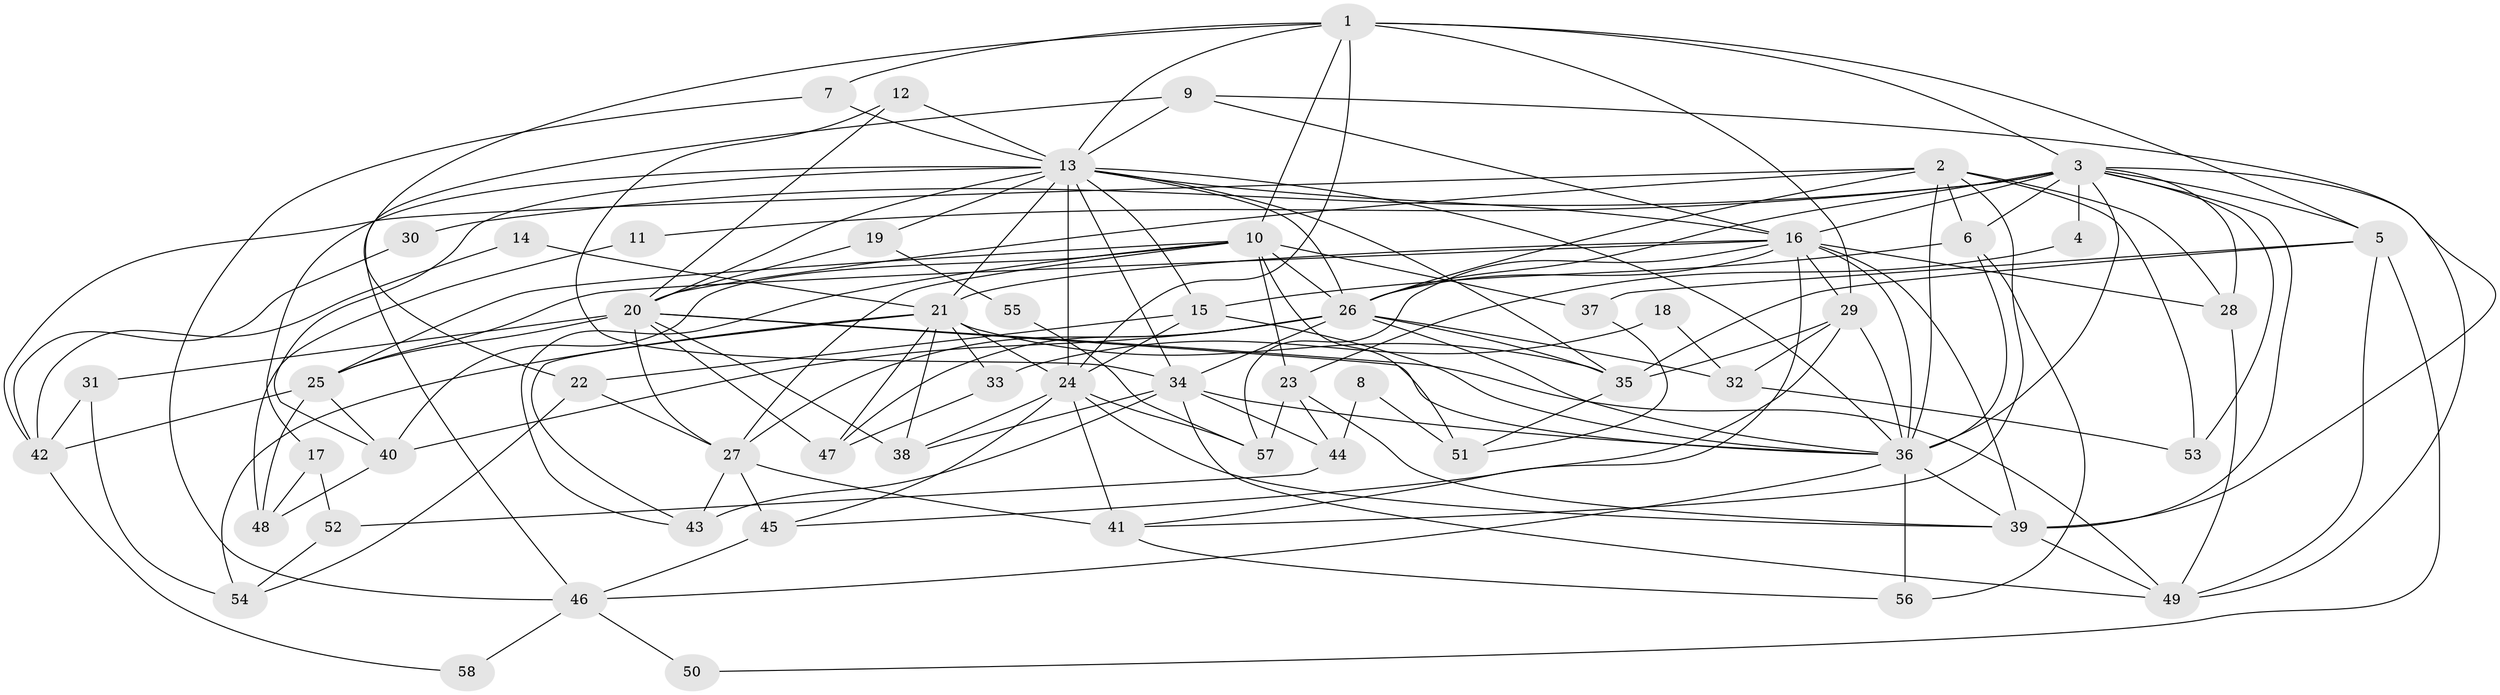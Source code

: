 // original degree distribution, {4: 0.2608695652173913, 8: 0.017391304347826087, 5: 0.1826086956521739, 2: 0.16521739130434782, 3: 0.23478260869565218, 7: 0.034782608695652174, 6: 0.10434782608695652}
// Generated by graph-tools (version 1.1) at 2025/36/03/09/25 02:36:06]
// undirected, 58 vertices, 155 edges
graph export_dot {
graph [start="1"]
  node [color=gray90,style=filled];
  1;
  2;
  3;
  4;
  5;
  6;
  7;
  8;
  9;
  10;
  11;
  12;
  13;
  14;
  15;
  16;
  17;
  18;
  19;
  20;
  21;
  22;
  23;
  24;
  25;
  26;
  27;
  28;
  29;
  30;
  31;
  32;
  33;
  34;
  35;
  36;
  37;
  38;
  39;
  40;
  41;
  42;
  43;
  44;
  45;
  46;
  47;
  48;
  49;
  50;
  51;
  52;
  53;
  54;
  55;
  56;
  57;
  58;
  1 -- 3 [weight=2.0];
  1 -- 5 [weight=2.0];
  1 -- 7 [weight=1.0];
  1 -- 10 [weight=1.0];
  1 -- 13 [weight=2.0];
  1 -- 22 [weight=1.0];
  1 -- 24 [weight=1.0];
  1 -- 29 [weight=1.0];
  2 -- 6 [weight=1.0];
  2 -- 20 [weight=1.0];
  2 -- 26 [weight=1.0];
  2 -- 28 [weight=1.0];
  2 -- 36 [weight=1.0];
  2 -- 41 [weight=1.0];
  2 -- 42 [weight=1.0];
  2 -- 53 [weight=1.0];
  3 -- 4 [weight=1.0];
  3 -- 5 [weight=1.0];
  3 -- 6 [weight=2.0];
  3 -- 11 [weight=1.0];
  3 -- 16 [weight=1.0];
  3 -- 26 [weight=1.0];
  3 -- 28 [weight=1.0];
  3 -- 30 [weight=1.0];
  3 -- 36 [weight=3.0];
  3 -- 39 [weight=1.0];
  3 -- 49 [weight=1.0];
  3 -- 53 [weight=1.0];
  4 -- 23 [weight=1.0];
  5 -- 35 [weight=1.0];
  5 -- 37 [weight=1.0];
  5 -- 49 [weight=1.0];
  5 -- 50 [weight=1.0];
  6 -- 15 [weight=2.0];
  6 -- 36 [weight=1.0];
  6 -- 56 [weight=1.0];
  7 -- 13 [weight=1.0];
  7 -- 46 [weight=1.0];
  8 -- 44 [weight=1.0];
  8 -- 51 [weight=1.0];
  9 -- 13 [weight=1.0];
  9 -- 16 [weight=1.0];
  9 -- 39 [weight=1.0];
  9 -- 46 [weight=1.0];
  10 -- 23 [weight=1.0];
  10 -- 25 [weight=1.0];
  10 -- 26 [weight=2.0];
  10 -- 27 [weight=1.0];
  10 -- 37 [weight=1.0];
  10 -- 40 [weight=1.0];
  10 -- 43 [weight=1.0];
  10 -- 51 [weight=1.0];
  11 -- 48 [weight=1.0];
  12 -- 13 [weight=1.0];
  12 -- 20 [weight=1.0];
  12 -- 34 [weight=1.0];
  13 -- 15 [weight=1.0];
  13 -- 16 [weight=1.0];
  13 -- 17 [weight=1.0];
  13 -- 19 [weight=1.0];
  13 -- 20 [weight=1.0];
  13 -- 21 [weight=2.0];
  13 -- 24 [weight=2.0];
  13 -- 26 [weight=1.0];
  13 -- 34 [weight=1.0];
  13 -- 35 [weight=1.0];
  13 -- 36 [weight=1.0];
  13 -- 40 [weight=1.0];
  14 -- 21 [weight=1.0];
  14 -- 42 [weight=1.0];
  15 -- 22 [weight=1.0];
  15 -- 24 [weight=1.0];
  15 -- 36 [weight=1.0];
  16 -- 21 [weight=2.0];
  16 -- 25 [weight=1.0];
  16 -- 26 [weight=1.0];
  16 -- 28 [weight=1.0];
  16 -- 29 [weight=3.0];
  16 -- 36 [weight=1.0];
  16 -- 39 [weight=1.0];
  16 -- 41 [weight=2.0];
  16 -- 57 [weight=1.0];
  17 -- 48 [weight=1.0];
  17 -- 52 [weight=1.0];
  18 -- 32 [weight=1.0];
  18 -- 33 [weight=1.0];
  19 -- 20 [weight=2.0];
  19 -- 55 [weight=1.0];
  20 -- 25 [weight=1.0];
  20 -- 27 [weight=1.0];
  20 -- 31 [weight=1.0];
  20 -- 36 [weight=2.0];
  20 -- 38 [weight=1.0];
  20 -- 47 [weight=1.0];
  20 -- 49 [weight=1.0];
  21 -- 24 [weight=1.0];
  21 -- 33 [weight=1.0];
  21 -- 35 [weight=1.0];
  21 -- 38 [weight=2.0];
  21 -- 43 [weight=1.0];
  21 -- 47 [weight=1.0];
  21 -- 54 [weight=1.0];
  22 -- 27 [weight=1.0];
  22 -- 54 [weight=1.0];
  23 -- 39 [weight=1.0];
  23 -- 44 [weight=1.0];
  23 -- 57 [weight=1.0];
  24 -- 38 [weight=1.0];
  24 -- 39 [weight=1.0];
  24 -- 41 [weight=1.0];
  24 -- 45 [weight=1.0];
  24 -- 57 [weight=1.0];
  25 -- 40 [weight=2.0];
  25 -- 42 [weight=1.0];
  25 -- 48 [weight=1.0];
  26 -- 27 [weight=2.0];
  26 -- 32 [weight=1.0];
  26 -- 34 [weight=1.0];
  26 -- 35 [weight=1.0];
  26 -- 36 [weight=1.0];
  26 -- 40 [weight=1.0];
  26 -- 47 [weight=1.0];
  27 -- 41 [weight=1.0];
  27 -- 43 [weight=1.0];
  27 -- 45 [weight=1.0];
  28 -- 49 [weight=1.0];
  29 -- 32 [weight=1.0];
  29 -- 35 [weight=1.0];
  29 -- 36 [weight=1.0];
  29 -- 45 [weight=1.0];
  30 -- 42 [weight=1.0];
  31 -- 42 [weight=1.0];
  31 -- 54 [weight=1.0];
  32 -- 53 [weight=1.0];
  33 -- 47 [weight=1.0];
  34 -- 36 [weight=1.0];
  34 -- 38 [weight=1.0];
  34 -- 43 [weight=1.0];
  34 -- 44 [weight=1.0];
  34 -- 49 [weight=1.0];
  35 -- 51 [weight=1.0];
  36 -- 39 [weight=1.0];
  36 -- 46 [weight=1.0];
  36 -- 56 [weight=1.0];
  37 -- 51 [weight=1.0];
  39 -- 49 [weight=1.0];
  40 -- 48 [weight=1.0];
  41 -- 56 [weight=1.0];
  42 -- 58 [weight=1.0];
  44 -- 52 [weight=1.0];
  45 -- 46 [weight=1.0];
  46 -- 50 [weight=1.0];
  46 -- 58 [weight=1.0];
  52 -- 54 [weight=1.0];
  55 -- 57 [weight=1.0];
}
